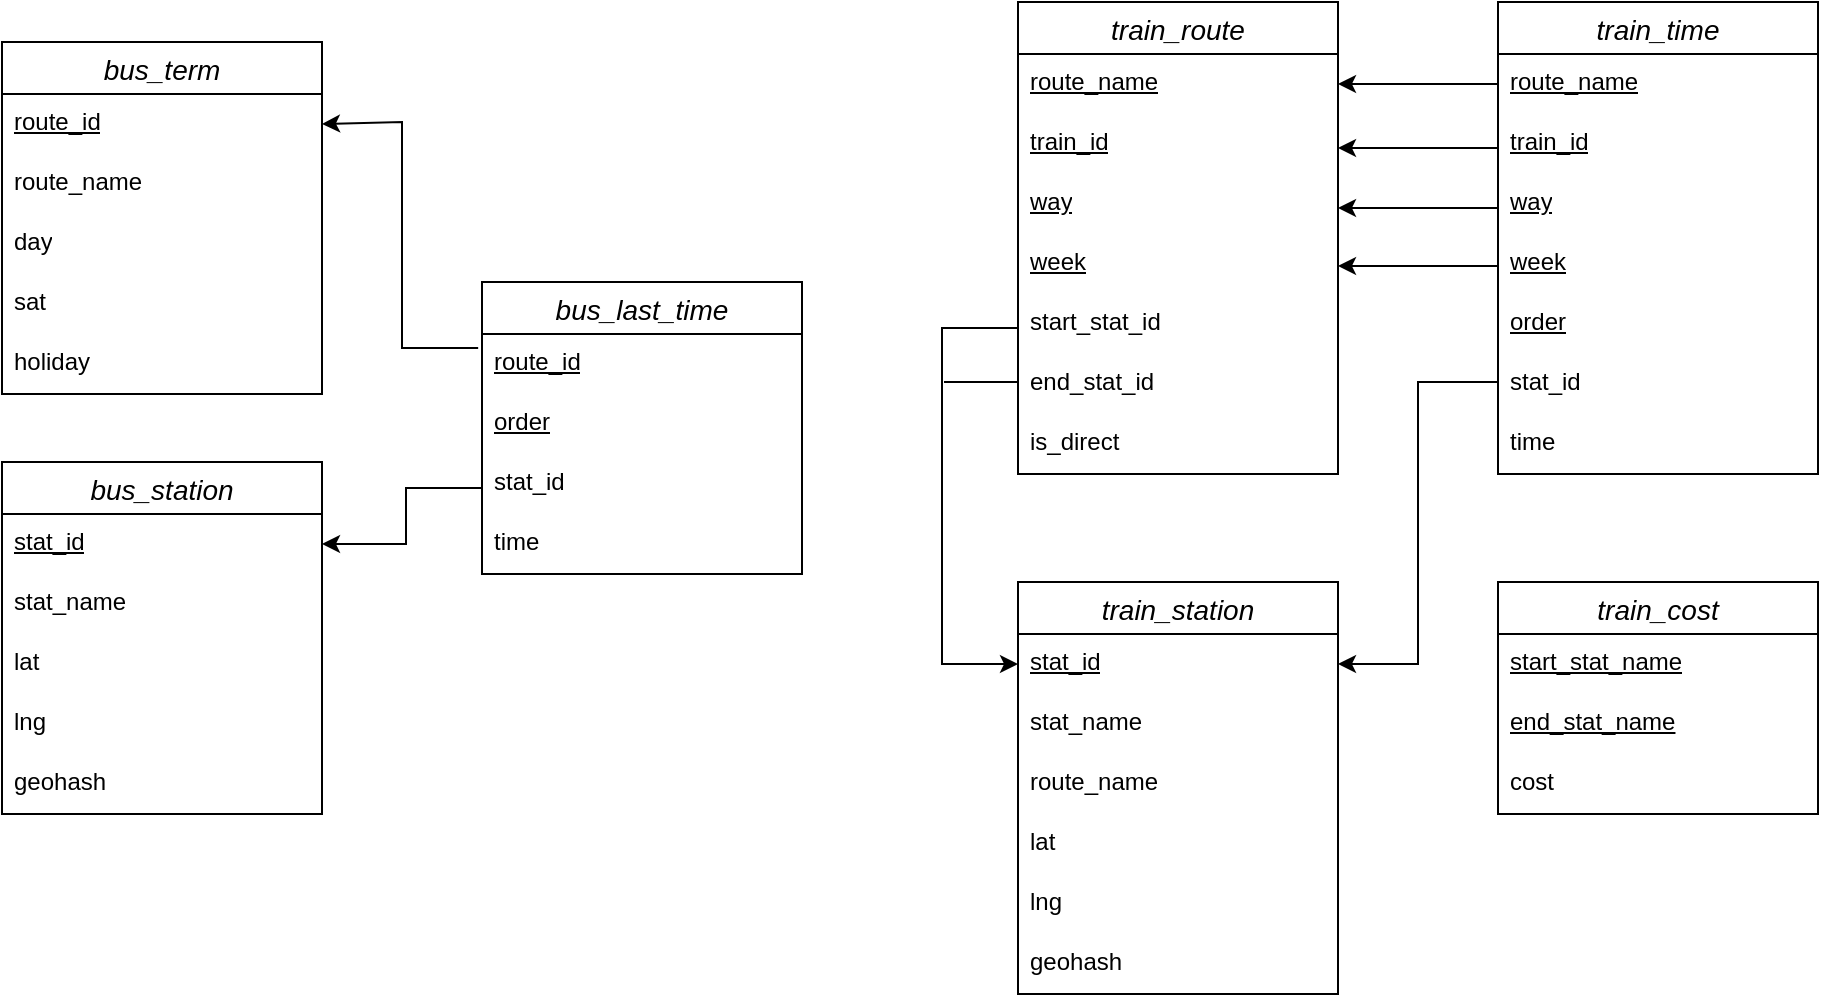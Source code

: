 <mxfile version="21.2.8" type="device">
  <diagram name="페이지-1" id="XIp3JpswQZgiagemfZRV">
    <mxGraphModel dx="1098" dy="657" grid="1" gridSize="10" guides="1" tooltips="1" connect="1" arrows="1" fold="1" page="1" pageScale="1" pageWidth="827" pageHeight="1169" math="0" shadow="0">
      <root>
        <mxCell id="0" />
        <mxCell id="1" parent="0" />
        <mxCell id="CyxjTO3zzzVCpwui9LUG-38" value="bus_station" style="swimlane;fontStyle=2;childLayout=stackLayout;horizontal=1;startSize=26;horizontalStack=0;resizeParent=1;resizeParentMax=0;resizeLast=0;collapsible=1;marginBottom=0;align=center;fontSize=14;" parent="1" vertex="1">
          <mxGeometry x="290" y="300" width="160" height="176" as="geometry" />
        </mxCell>
        <mxCell id="CyxjTO3zzzVCpwui9LUG-39" value="&lt;u&gt;stat_id&lt;/u&gt;" style="text;strokeColor=none;fillColor=none;spacingLeft=4;spacingRight=4;overflow=hidden;rotatable=0;points=[[0,0.5],[1,0.5]];portConstraint=eastwest;fontSize=12;whiteSpace=wrap;html=1;" parent="CyxjTO3zzzVCpwui9LUG-38" vertex="1">
          <mxGeometry y="26" width="160" height="30" as="geometry" />
        </mxCell>
        <mxCell id="CyxjTO3zzzVCpwui9LUG-40" value="stat_name" style="text;strokeColor=none;fillColor=none;spacingLeft=4;spacingRight=4;overflow=hidden;rotatable=0;points=[[0,0.5],[1,0.5]];portConstraint=eastwest;fontSize=12;whiteSpace=wrap;html=1;" parent="CyxjTO3zzzVCpwui9LUG-38" vertex="1">
          <mxGeometry y="56" width="160" height="30" as="geometry" />
        </mxCell>
        <mxCell id="CyxjTO3zzzVCpwui9LUG-41" value="lat&lt;br&gt;" style="text;strokeColor=none;fillColor=none;spacingLeft=4;spacingRight=4;overflow=hidden;rotatable=0;points=[[0,0.5],[1,0.5]];portConstraint=eastwest;fontSize=12;whiteSpace=wrap;html=1;" parent="CyxjTO3zzzVCpwui9LUG-38" vertex="1">
          <mxGeometry y="86" width="160" height="30" as="geometry" />
        </mxCell>
        <mxCell id="CyxjTO3zzzVCpwui9LUG-49" value="lng" style="text;strokeColor=none;fillColor=none;spacingLeft=4;spacingRight=4;overflow=hidden;rotatable=0;points=[[0,0.5],[1,0.5]];portConstraint=eastwest;fontSize=12;whiteSpace=wrap;html=1;" parent="CyxjTO3zzzVCpwui9LUG-38" vertex="1">
          <mxGeometry y="116" width="160" height="30" as="geometry" />
        </mxCell>
        <mxCell id="CyxjTO3zzzVCpwui9LUG-50" value="geohash" style="text;strokeColor=none;fillColor=none;spacingLeft=4;spacingRight=4;overflow=hidden;rotatable=0;points=[[0,0.5],[1,0.5]];portConstraint=eastwest;fontSize=12;whiteSpace=wrap;html=1;" parent="CyxjTO3zzzVCpwui9LUG-38" vertex="1">
          <mxGeometry y="146" width="160" height="30" as="geometry" />
        </mxCell>
        <mxCell id="CyxjTO3zzzVCpwui9LUG-43" value="bus_last_time" style="swimlane;fontStyle=2;childLayout=stackLayout;horizontal=1;startSize=26;horizontalStack=0;resizeParent=1;resizeParentMax=0;resizeLast=0;collapsible=1;marginBottom=0;align=center;fontSize=14;" parent="1" vertex="1">
          <mxGeometry x="530" y="210" width="160" height="146" as="geometry" />
        </mxCell>
        <mxCell id="CyxjTO3zzzVCpwui9LUG-45" value="&lt;u&gt;route_id&lt;/u&gt;" style="text;strokeColor=none;fillColor=none;spacingLeft=4;spacingRight=4;overflow=hidden;rotatable=0;points=[[0,0.5],[1,0.5]];portConstraint=eastwest;fontSize=12;whiteSpace=wrap;html=1;" parent="CyxjTO3zzzVCpwui9LUG-43" vertex="1">
          <mxGeometry y="26" width="160" height="30" as="geometry" />
        </mxCell>
        <mxCell id="CyxjTO3zzzVCpwui9LUG-47" value="order" style="text;strokeColor=none;fillColor=none;spacingLeft=4;spacingRight=4;overflow=hidden;rotatable=0;points=[[0,0.5],[1,0.5]];portConstraint=eastwest;fontSize=12;whiteSpace=wrap;html=1;fontStyle=4" parent="CyxjTO3zzzVCpwui9LUG-43" vertex="1">
          <mxGeometry y="56" width="160" height="30" as="geometry" />
        </mxCell>
        <mxCell id="CyxjTO3zzzVCpwui9LUG-44" value="stat_id" style="text;strokeColor=none;fillColor=none;spacingLeft=4;spacingRight=4;overflow=hidden;rotatable=0;points=[[0,0.5],[1,0.5]];portConstraint=eastwest;fontSize=12;whiteSpace=wrap;html=1;" parent="CyxjTO3zzzVCpwui9LUG-43" vertex="1">
          <mxGeometry y="86" width="160" height="30" as="geometry" />
        </mxCell>
        <mxCell id="CyxjTO3zzzVCpwui9LUG-46" value="time" style="text;strokeColor=none;fillColor=none;spacingLeft=4;spacingRight=4;overflow=hidden;rotatable=0;points=[[0,0.5],[1,0.5]];portConstraint=eastwest;fontSize=12;whiteSpace=wrap;html=1;" parent="CyxjTO3zzzVCpwui9LUG-43" vertex="1">
          <mxGeometry y="116" width="160" height="30" as="geometry" />
        </mxCell>
        <mxCell id="CyxjTO3zzzVCpwui9LUG-51" value="bus_term" style="swimlane;fontStyle=2;childLayout=stackLayout;horizontal=1;startSize=26;horizontalStack=0;resizeParent=1;resizeParentMax=0;resizeLast=0;collapsible=1;marginBottom=0;align=center;fontSize=14;" parent="1" vertex="1">
          <mxGeometry x="290" y="90" width="160" height="176" as="geometry" />
        </mxCell>
        <mxCell id="CyxjTO3zzzVCpwui9LUG-53" value="&lt;u&gt;route_id&lt;/u&gt;" style="text;strokeColor=none;fillColor=none;spacingLeft=4;spacingRight=4;overflow=hidden;rotatable=0;points=[[0,0.5],[1,0.5]];portConstraint=eastwest;fontSize=12;whiteSpace=wrap;html=1;" parent="CyxjTO3zzzVCpwui9LUG-51" vertex="1">
          <mxGeometry y="26" width="160" height="30" as="geometry" />
        </mxCell>
        <mxCell id="CyxjTO3zzzVCpwui9LUG-52" value="route_name" style="text;strokeColor=none;fillColor=none;spacingLeft=4;spacingRight=4;overflow=hidden;rotatable=0;points=[[0,0.5],[1,0.5]];portConstraint=eastwest;fontSize=12;whiteSpace=wrap;html=1;" parent="CyxjTO3zzzVCpwui9LUG-51" vertex="1">
          <mxGeometry y="56" width="160" height="30" as="geometry" />
        </mxCell>
        <mxCell id="CyxjTO3zzzVCpwui9LUG-54" value="day" style="text;strokeColor=none;fillColor=none;spacingLeft=4;spacingRight=4;overflow=hidden;rotatable=0;points=[[0,0.5],[1,0.5]];portConstraint=eastwest;fontSize=12;whiteSpace=wrap;html=1;" parent="CyxjTO3zzzVCpwui9LUG-51" vertex="1">
          <mxGeometry y="86" width="160" height="30" as="geometry" />
        </mxCell>
        <mxCell id="CyxjTO3zzzVCpwui9LUG-56" value="sat" style="text;strokeColor=none;fillColor=none;spacingLeft=4;spacingRight=4;overflow=hidden;rotatable=0;points=[[0,0.5],[1,0.5]];portConstraint=eastwest;fontSize=12;whiteSpace=wrap;html=1;" parent="CyxjTO3zzzVCpwui9LUG-51" vertex="1">
          <mxGeometry y="116" width="160" height="30" as="geometry" />
        </mxCell>
        <mxCell id="CyxjTO3zzzVCpwui9LUG-57" value="holiday" style="text;strokeColor=none;fillColor=none;spacingLeft=4;spacingRight=4;overflow=hidden;rotatable=0;points=[[0,0.5],[1,0.5]];portConstraint=eastwest;fontSize=12;whiteSpace=wrap;html=1;" parent="CyxjTO3zzzVCpwui9LUG-51" vertex="1">
          <mxGeometry y="146" width="160" height="30" as="geometry" />
        </mxCell>
        <mxCell id="CyxjTO3zzzVCpwui9LUG-58" value="train_cost" style="swimlane;fontStyle=2;childLayout=stackLayout;horizontal=1;startSize=26;horizontalStack=0;resizeParent=1;resizeParentMax=0;resizeLast=0;collapsible=1;marginBottom=0;align=center;fontSize=14;" parent="1" vertex="1">
          <mxGeometry x="1038" y="360" width="160" height="116" as="geometry" />
        </mxCell>
        <mxCell id="CyxjTO3zzzVCpwui9LUG-59" value="&lt;u&gt;start_stat_name&lt;/u&gt;" style="text;strokeColor=none;fillColor=none;spacingLeft=4;spacingRight=4;overflow=hidden;rotatable=0;points=[[0,0.5],[1,0.5]];portConstraint=eastwest;fontSize=12;whiteSpace=wrap;html=1;" parent="CyxjTO3zzzVCpwui9LUG-58" vertex="1">
          <mxGeometry y="26" width="160" height="30" as="geometry" />
        </mxCell>
        <mxCell id="CyxjTO3zzzVCpwui9LUG-60" value="&lt;u&gt;end_stat_name&lt;/u&gt;" style="text;strokeColor=none;fillColor=none;spacingLeft=4;spacingRight=4;overflow=hidden;rotatable=0;points=[[0,0.5],[1,0.5]];portConstraint=eastwest;fontSize=12;whiteSpace=wrap;html=1;" parent="CyxjTO3zzzVCpwui9LUG-58" vertex="1">
          <mxGeometry y="56" width="160" height="30" as="geometry" />
        </mxCell>
        <mxCell id="CyxjTO3zzzVCpwui9LUG-61" value="cost" style="text;strokeColor=none;fillColor=none;spacingLeft=4;spacingRight=4;overflow=hidden;rotatable=0;points=[[0,0.5],[1,0.5]];portConstraint=eastwest;fontSize=12;whiteSpace=wrap;html=1;" parent="CyxjTO3zzzVCpwui9LUG-58" vertex="1">
          <mxGeometry y="86" width="160" height="30" as="geometry" />
        </mxCell>
        <mxCell id="CyxjTO3zzzVCpwui9LUG-64" value="train_route" style="swimlane;fontStyle=2;childLayout=stackLayout;horizontal=1;startSize=26;horizontalStack=0;resizeParent=1;resizeParentMax=0;resizeLast=0;collapsible=1;marginBottom=0;align=center;fontSize=14;" parent="1" vertex="1">
          <mxGeometry x="798" y="70" width="160" height="236" as="geometry" />
        </mxCell>
        <mxCell id="CyxjTO3zzzVCpwui9LUG-77" value="&lt;u&gt;route_name&lt;/u&gt;" style="text;strokeColor=none;fillColor=none;spacingLeft=4;spacingRight=4;overflow=hidden;rotatable=0;points=[[0,0.5],[1,0.5]];portConstraint=eastwest;fontSize=12;whiteSpace=wrap;html=1;" parent="CyxjTO3zzzVCpwui9LUG-64" vertex="1">
          <mxGeometry y="26" width="160" height="30" as="geometry" />
        </mxCell>
        <mxCell id="CyxjTO3zzzVCpwui9LUG-65" value="&lt;u&gt;train_id&lt;/u&gt;" style="text;strokeColor=none;fillColor=none;spacingLeft=4;spacingRight=4;overflow=hidden;rotatable=0;points=[[0,0.5],[1,0.5]];portConstraint=eastwest;fontSize=12;whiteSpace=wrap;html=1;" parent="CyxjTO3zzzVCpwui9LUG-64" vertex="1">
          <mxGeometry y="56" width="160" height="30" as="geometry" />
        </mxCell>
        <mxCell id="CyxjTO3zzzVCpwui9LUG-69" value="&lt;u&gt;way&lt;/u&gt;" style="text;strokeColor=none;fillColor=none;spacingLeft=4;spacingRight=4;overflow=hidden;rotatable=0;points=[[0,0.5],[1,0.5]];portConstraint=eastwest;fontSize=12;whiteSpace=wrap;html=1;" parent="CyxjTO3zzzVCpwui9LUG-64" vertex="1">
          <mxGeometry y="86" width="160" height="30" as="geometry" />
        </mxCell>
        <mxCell id="CyxjTO3zzzVCpwui9LUG-68" value="&lt;u&gt;week&lt;/u&gt;" style="text;strokeColor=none;fillColor=none;spacingLeft=4;spacingRight=4;overflow=hidden;rotatable=0;points=[[0,0.5],[1,0.5]];portConstraint=eastwest;fontSize=12;whiteSpace=wrap;html=1;" parent="CyxjTO3zzzVCpwui9LUG-64" vertex="1">
          <mxGeometry y="116" width="160" height="30" as="geometry" />
        </mxCell>
        <mxCell id="CyxjTO3zzzVCpwui9LUG-66" value="start_stat_id" style="text;strokeColor=none;fillColor=none;spacingLeft=4;spacingRight=4;overflow=hidden;rotatable=0;points=[[0,0.5],[1,0.5]];portConstraint=eastwest;fontSize=12;whiteSpace=wrap;html=1;" parent="CyxjTO3zzzVCpwui9LUG-64" vertex="1">
          <mxGeometry y="146" width="160" height="30" as="geometry" />
        </mxCell>
        <mxCell id="CyxjTO3zzzVCpwui9LUG-67" value="end_stat_id" style="text;strokeColor=none;fillColor=none;spacingLeft=4;spacingRight=4;overflow=hidden;rotatable=0;points=[[0,0.5],[1,0.5]];portConstraint=eastwest;fontSize=12;whiteSpace=wrap;html=1;" parent="CyxjTO3zzzVCpwui9LUG-64" vertex="1">
          <mxGeometry y="176" width="160" height="30" as="geometry" />
        </mxCell>
        <mxCell id="CyxjTO3zzzVCpwui9LUG-76" value="is_direct" style="text;strokeColor=none;fillColor=none;spacingLeft=4;spacingRight=4;overflow=hidden;rotatable=0;points=[[0,0.5],[1,0.5]];portConstraint=eastwest;fontSize=12;whiteSpace=wrap;html=1;" parent="CyxjTO3zzzVCpwui9LUG-64" vertex="1">
          <mxGeometry y="206" width="160" height="30" as="geometry" />
        </mxCell>
        <mxCell id="CyxjTO3zzzVCpwui9LUG-78" value="train_station" style="swimlane;fontStyle=2;childLayout=stackLayout;horizontal=1;startSize=26;horizontalStack=0;resizeParent=1;resizeParentMax=0;resizeLast=0;collapsible=1;marginBottom=0;align=center;fontSize=14;" parent="1" vertex="1">
          <mxGeometry x="798" y="360" width="160" height="206" as="geometry" />
        </mxCell>
        <mxCell id="CyxjTO3zzzVCpwui9LUG-79" value="&lt;u&gt;stat_id&lt;/u&gt;" style="text;strokeColor=none;fillColor=none;spacingLeft=4;spacingRight=4;overflow=hidden;rotatable=0;points=[[0,0.5],[1,0.5]];portConstraint=eastwest;fontSize=12;whiteSpace=wrap;html=1;" parent="CyxjTO3zzzVCpwui9LUG-78" vertex="1">
          <mxGeometry y="26" width="160" height="30" as="geometry" />
        </mxCell>
        <mxCell id="CyxjTO3zzzVCpwui9LUG-80" value="stat_name" style="text;strokeColor=none;fillColor=none;spacingLeft=4;spacingRight=4;overflow=hidden;rotatable=0;points=[[0,0.5],[1,0.5]];portConstraint=eastwest;fontSize=12;whiteSpace=wrap;html=1;" parent="CyxjTO3zzzVCpwui9LUG-78" vertex="1">
          <mxGeometry y="56" width="160" height="30" as="geometry" />
        </mxCell>
        <mxCell id="o-e8BTxkAoVlvlSonEaP-1" value="route_name" style="text;strokeColor=none;fillColor=none;spacingLeft=4;spacingRight=4;overflow=hidden;rotatable=0;points=[[0,0.5],[1,0.5]];portConstraint=eastwest;fontSize=12;whiteSpace=wrap;html=1;" vertex="1" parent="CyxjTO3zzzVCpwui9LUG-78">
          <mxGeometry y="86" width="160" height="30" as="geometry" />
        </mxCell>
        <mxCell id="CyxjTO3zzzVCpwui9LUG-81" value="lat&lt;br&gt;" style="text;strokeColor=none;fillColor=none;spacingLeft=4;spacingRight=4;overflow=hidden;rotatable=0;points=[[0,0.5],[1,0.5]];portConstraint=eastwest;fontSize=12;whiteSpace=wrap;html=1;" parent="CyxjTO3zzzVCpwui9LUG-78" vertex="1">
          <mxGeometry y="116" width="160" height="30" as="geometry" />
        </mxCell>
        <mxCell id="CyxjTO3zzzVCpwui9LUG-82" value="lng" style="text;strokeColor=none;fillColor=none;spacingLeft=4;spacingRight=4;overflow=hidden;rotatable=0;points=[[0,0.5],[1,0.5]];portConstraint=eastwest;fontSize=12;whiteSpace=wrap;html=1;" parent="CyxjTO3zzzVCpwui9LUG-78" vertex="1">
          <mxGeometry y="146" width="160" height="30" as="geometry" />
        </mxCell>
        <mxCell id="CyxjTO3zzzVCpwui9LUG-83" value="geohash" style="text;strokeColor=none;fillColor=none;spacingLeft=4;spacingRight=4;overflow=hidden;rotatable=0;points=[[0,0.5],[1,0.5]];portConstraint=eastwest;fontSize=12;whiteSpace=wrap;html=1;" parent="CyxjTO3zzzVCpwui9LUG-78" vertex="1">
          <mxGeometry y="176" width="160" height="30" as="geometry" />
        </mxCell>
        <mxCell id="CyxjTO3zzzVCpwui9LUG-84" value="train_time" style="swimlane;fontStyle=2;childLayout=stackLayout;horizontal=1;startSize=26;horizontalStack=0;resizeParent=1;resizeParentMax=0;resizeLast=0;collapsible=1;marginBottom=0;align=center;fontSize=14;" parent="1" vertex="1">
          <mxGeometry x="1038" y="70" width="160" height="236" as="geometry" />
        </mxCell>
        <mxCell id="CyxjTO3zzzVCpwui9LUG-89" value="&lt;u&gt;route_name&lt;/u&gt;" style="text;strokeColor=none;fillColor=none;spacingLeft=4;spacingRight=4;overflow=hidden;rotatable=0;points=[[0,0.5],[1,0.5]];portConstraint=eastwest;fontSize=12;whiteSpace=wrap;html=1;" parent="CyxjTO3zzzVCpwui9LUG-84" vertex="1">
          <mxGeometry y="26" width="160" height="30" as="geometry" />
        </mxCell>
        <mxCell id="CyxjTO3zzzVCpwui9LUG-85" value="&lt;u&gt;train_id&lt;/u&gt;" style="text;strokeColor=none;fillColor=none;spacingLeft=4;spacingRight=4;overflow=hidden;rotatable=0;points=[[0,0.5],[1,0.5]];portConstraint=eastwest;fontSize=12;whiteSpace=wrap;html=1;" parent="CyxjTO3zzzVCpwui9LUG-84" vertex="1">
          <mxGeometry y="56" width="160" height="30" as="geometry" />
        </mxCell>
        <mxCell id="CyxjTO3zzzVCpwui9LUG-91" value="&lt;u&gt;way&lt;/u&gt;" style="text;strokeColor=none;fillColor=none;spacingLeft=4;spacingRight=4;overflow=hidden;rotatable=0;points=[[0,0.5],[1,0.5]];portConstraint=eastwest;fontSize=12;whiteSpace=wrap;html=1;" parent="CyxjTO3zzzVCpwui9LUG-84" vertex="1">
          <mxGeometry y="86" width="160" height="30" as="geometry" />
        </mxCell>
        <mxCell id="CyxjTO3zzzVCpwui9LUG-92" value="&lt;u&gt;week&lt;/u&gt;" style="text;strokeColor=none;fillColor=none;spacingLeft=4;spacingRight=4;overflow=hidden;rotatable=0;points=[[0,0.5],[1,0.5]];portConstraint=eastwest;fontSize=12;whiteSpace=wrap;html=1;" parent="CyxjTO3zzzVCpwui9LUG-84" vertex="1">
          <mxGeometry y="116" width="160" height="30" as="geometry" />
        </mxCell>
        <mxCell id="CyxjTO3zzzVCpwui9LUG-86" value="order" style="text;strokeColor=none;fillColor=none;spacingLeft=4;spacingRight=4;overflow=hidden;rotatable=0;points=[[0,0.5],[1,0.5]];portConstraint=eastwest;fontSize=12;whiteSpace=wrap;html=1;fontStyle=4" parent="CyxjTO3zzzVCpwui9LUG-84" vertex="1">
          <mxGeometry y="146" width="160" height="30" as="geometry" />
        </mxCell>
        <mxCell id="CyxjTO3zzzVCpwui9LUG-90" value="stat_id" style="text;strokeColor=none;fillColor=none;spacingLeft=4;spacingRight=4;overflow=hidden;rotatable=0;points=[[0,0.5],[1,0.5]];portConstraint=eastwest;fontSize=12;whiteSpace=wrap;html=1;" parent="CyxjTO3zzzVCpwui9LUG-84" vertex="1">
          <mxGeometry y="176" width="160" height="30" as="geometry" />
        </mxCell>
        <mxCell id="CyxjTO3zzzVCpwui9LUG-95" value="time" style="text;strokeColor=none;fillColor=none;spacingLeft=4;spacingRight=4;overflow=hidden;rotatable=0;points=[[0,0.5],[1,0.5]];portConstraint=eastwest;fontSize=12;whiteSpace=wrap;html=1;" parent="CyxjTO3zzzVCpwui9LUG-84" vertex="1">
          <mxGeometry y="206" width="160" height="30" as="geometry" />
        </mxCell>
        <mxCell id="CyxjTO3zzzVCpwui9LUG-96" value="" style="endArrow=classic;html=1;rounded=0;exitX=-0.012;exitY=0.233;exitDx=0;exitDy=0;exitPerimeter=0;entryX=1;entryY=0.5;entryDx=0;entryDy=0;" parent="1" source="CyxjTO3zzzVCpwui9LUG-45" target="CyxjTO3zzzVCpwui9LUG-53" edge="1">
          <mxGeometry width="50" height="50" relative="1" as="geometry">
            <mxPoint x="450" y="130" as="sourcePoint" />
            <mxPoint x="500" y="230" as="targetPoint" />
            <Array as="points">
              <mxPoint x="490" y="243" />
              <mxPoint x="490" y="130" />
            </Array>
          </mxGeometry>
        </mxCell>
        <mxCell id="CyxjTO3zzzVCpwui9LUG-97" value="" style="endArrow=classic;html=1;rounded=0;exitX=-0.012;exitY=0.233;exitDx=0;exitDy=0;exitPerimeter=0;entryX=1;entryY=0.5;entryDx=0;entryDy=0;" parent="1" target="CyxjTO3zzzVCpwui9LUG-39" edge="1">
          <mxGeometry width="50" height="50" relative="1" as="geometry">
            <mxPoint x="530" y="313" as="sourcePoint" />
            <mxPoint x="452" y="201" as="targetPoint" />
            <Array as="points">
              <mxPoint x="492" y="313" />
              <mxPoint x="492" y="341" />
            </Array>
          </mxGeometry>
        </mxCell>
        <mxCell id="CyxjTO3zzzVCpwui9LUG-100" value="" style="endArrow=classic;html=1;rounded=0;exitX=-0.012;exitY=0.233;exitDx=0;exitDy=0;exitPerimeter=0;" parent="1" edge="1">
          <mxGeometry width="50" height="50" relative="1" as="geometry">
            <mxPoint x="1038" y="143" as="sourcePoint" />
            <mxPoint x="958" y="143" as="targetPoint" />
            <Array as="points">
              <mxPoint x="1000" y="143" />
            </Array>
          </mxGeometry>
        </mxCell>
        <mxCell id="CyxjTO3zzzVCpwui9LUG-101" value="" style="edgeStyle=orthogonalEdgeStyle;rounded=0;orthogonalLoop=1;jettySize=auto;html=1;entryX=1;entryY=0.5;entryDx=0;entryDy=0;" parent="1" source="CyxjTO3zzzVCpwui9LUG-89" target="CyxjTO3zzzVCpwui9LUG-77" edge="1">
          <mxGeometry relative="1" as="geometry" />
        </mxCell>
        <mxCell id="CyxjTO3zzzVCpwui9LUG-104" value="" style="endArrow=classic;html=1;rounded=0;entryX=1;entryY=0.5;entryDx=0;entryDy=0;" parent="1" target="CyxjTO3zzzVCpwui9LUG-79" edge="1">
          <mxGeometry width="50" height="50" relative="1" as="geometry">
            <mxPoint x="1038" y="260" as="sourcePoint" />
            <mxPoint x="960" y="151" as="targetPoint" />
            <Array as="points">
              <mxPoint x="998" y="260" />
              <mxPoint x="998" y="401" />
            </Array>
          </mxGeometry>
        </mxCell>
        <mxCell id="CyxjTO3zzzVCpwui9LUG-105" value="" style="endArrow=classic;html=1;rounded=0;exitX=-0.012;exitY=0.233;exitDx=0;exitDy=0;exitPerimeter=0;entryX=0;entryY=0.5;entryDx=0;entryDy=0;" parent="1" target="CyxjTO3zzzVCpwui9LUG-79" edge="1">
          <mxGeometry width="50" height="50" relative="1" as="geometry">
            <mxPoint x="798" y="233" as="sourcePoint" />
            <mxPoint x="728" y="400" as="targetPoint" />
            <Array as="points">
              <mxPoint x="760" y="233" />
              <mxPoint x="760" y="401" />
            </Array>
          </mxGeometry>
        </mxCell>
        <mxCell id="CyxjTO3zzzVCpwui9LUG-107" value="" style="endArrow=none;html=1;rounded=0;" parent="1" edge="1">
          <mxGeometry relative="1" as="geometry">
            <mxPoint x="761" y="260" as="sourcePoint" />
            <mxPoint x="798" y="260" as="targetPoint" />
          </mxGeometry>
        </mxCell>
        <mxCell id="CyxjTO3zzzVCpwui9LUG-108" value="" style="endArrow=classic;html=1;rounded=0;exitX=-0.012;exitY=0.233;exitDx=0;exitDy=0;exitPerimeter=0;" parent="1" edge="1">
          <mxGeometry width="50" height="50" relative="1" as="geometry">
            <mxPoint x="1038" y="173" as="sourcePoint" />
            <mxPoint x="958" y="173" as="targetPoint" />
            <Array as="points">
              <mxPoint x="1000" y="173" />
            </Array>
          </mxGeometry>
        </mxCell>
        <mxCell id="CyxjTO3zzzVCpwui9LUG-109" value="" style="endArrow=classic;html=1;rounded=0;exitX=-0.012;exitY=0.233;exitDx=0;exitDy=0;exitPerimeter=0;" parent="1" edge="1">
          <mxGeometry width="50" height="50" relative="1" as="geometry">
            <mxPoint x="1038" y="202" as="sourcePoint" />
            <mxPoint x="958" y="202" as="targetPoint" />
            <Array as="points">
              <mxPoint x="1000" y="202" />
            </Array>
          </mxGeometry>
        </mxCell>
      </root>
    </mxGraphModel>
  </diagram>
</mxfile>
